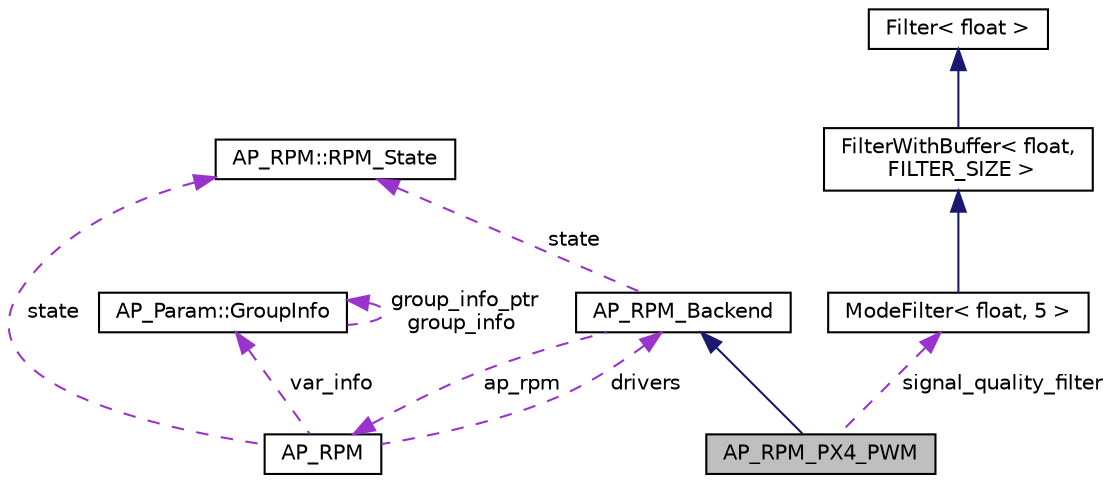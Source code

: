 digraph "AP_RPM_PX4_PWM"
{
 // INTERACTIVE_SVG=YES
  edge [fontname="Helvetica",fontsize="10",labelfontname="Helvetica",labelfontsize="10"];
  node [fontname="Helvetica",fontsize="10",shape=record];
  Node1 [label="AP_RPM_PX4_PWM",height=0.2,width=0.4,color="black", fillcolor="grey75", style="filled", fontcolor="black"];
  Node2 -> Node1 [dir="back",color="midnightblue",fontsize="10",style="solid",fontname="Helvetica"];
  Node2 [label="AP_RPM_Backend",height=0.2,width=0.4,color="black", fillcolor="white", style="filled",URL="$classAP__RPM__Backend.html"];
  Node3 -> Node2 [dir="back",color="darkorchid3",fontsize="10",style="dashed",label=" state" ,fontname="Helvetica"];
  Node3 [label="AP_RPM::RPM_State",height=0.2,width=0.4,color="black", fillcolor="white", style="filled",URL="$structAP__RPM_1_1RPM__State.html"];
  Node4 -> Node2 [dir="back",color="darkorchid3",fontsize="10",style="dashed",label=" ap_rpm" ,fontname="Helvetica"];
  Node4 [label="AP_RPM",height=0.2,width=0.4,color="black", fillcolor="white", style="filled",URL="$classAP__RPM.html"];
  Node2 -> Node4 [dir="back",color="darkorchid3",fontsize="10",style="dashed",label=" drivers" ,fontname="Helvetica"];
  Node5 -> Node4 [dir="back",color="darkorchid3",fontsize="10",style="dashed",label=" var_info" ,fontname="Helvetica"];
  Node5 [label="AP_Param::GroupInfo",height=0.2,width=0.4,color="black", fillcolor="white", style="filled",URL="$structAP__Param_1_1GroupInfo.html"];
  Node5 -> Node5 [dir="back",color="darkorchid3",fontsize="10",style="dashed",label=" group_info_ptr\ngroup_info" ,fontname="Helvetica"];
  Node3 -> Node4 [dir="back",color="darkorchid3",fontsize="10",style="dashed",label=" state" ,fontname="Helvetica"];
  Node6 -> Node1 [dir="back",color="darkorchid3",fontsize="10",style="dashed",label=" signal_quality_filter" ,fontname="Helvetica"];
  Node6 [label="ModeFilter\< float, 5 \>",height=0.2,width=0.4,color="black", fillcolor="white", style="filled",URL="$classModeFilter.html"];
  Node7 -> Node6 [dir="back",color="midnightblue",fontsize="10",style="solid",fontname="Helvetica"];
  Node7 [label="FilterWithBuffer\< float,\l FILTER_SIZE \>",height=0.2,width=0.4,color="black", fillcolor="white", style="filled",URL="$classFilterWithBuffer.html"];
  Node8 -> Node7 [dir="back",color="midnightblue",fontsize="10",style="solid",fontname="Helvetica"];
  Node8 [label="Filter\< float \>",height=0.2,width=0.4,color="black", fillcolor="white", style="filled",URL="$classFilter.html"];
}
